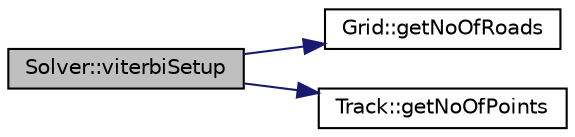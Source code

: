 digraph "Solver::viterbiSetup"
{
 // INTERACTIVE_SVG=YES
  bgcolor="transparent";
  edge [fontname="Helvetica",fontsize="10",labelfontname="Helvetica",labelfontsize="10"];
  node [fontname="Helvetica",fontsize="10",shape=record];
  rankdir="LR";
  Node1 [label="Solver::viterbiSetup",height=0.2,width=0.4,color="black", fillcolor="grey75", style="filled", fontcolor="black"];
  Node1 -> Node2 [color="midnightblue",fontsize="10",style="solid",fontname="Helvetica"];
  Node2 [label="Grid::getNoOfRoads",height=0.2,width=0.4,color="black",URL="$class_grid.html#aa0545cd5f236dced312b694dc768f137",tooltip="Getters. "];
  Node1 -> Node3 [color="midnightblue",fontsize="10",style="solid",fontname="Helvetica"];
  Node3 [label="Track::getNoOfPoints",height=0.2,width=0.4,color="black",URL="$class_track.html#aa16b233f5eaca258da5f00aca77e00f9"];
}
